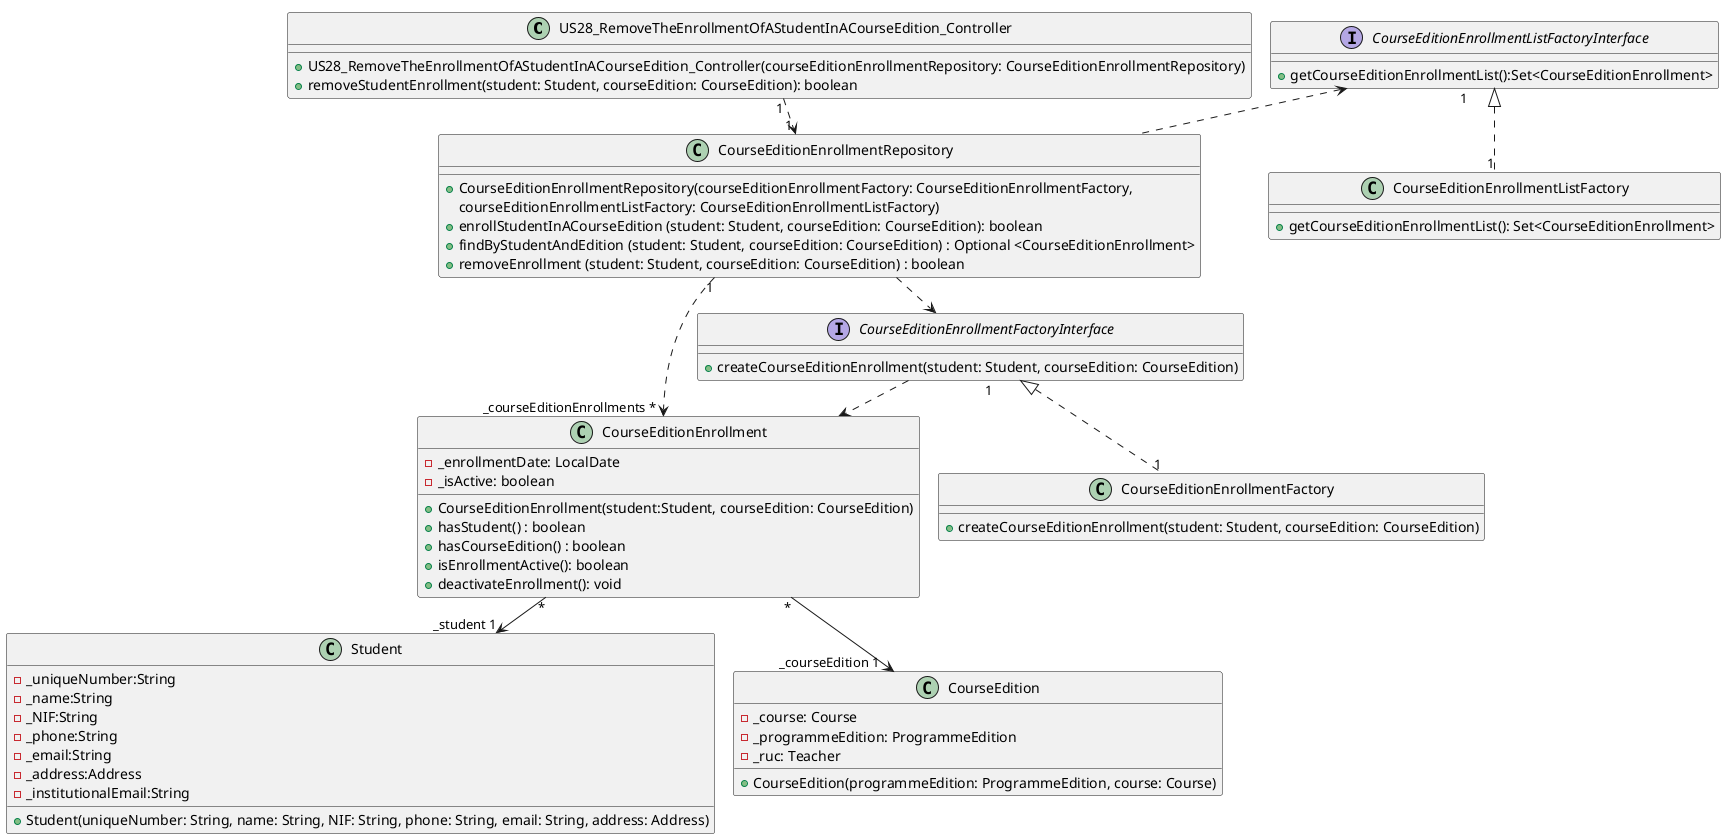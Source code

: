 @startuml
!pragma layout smetana

class US28_RemoveTheEnrollmentOfAStudentInACourseEdition_Controller {
    +US28_RemoveTheEnrollmentOfAStudentInACourseEdition_Controller(courseEditionEnrollmentRepository: CourseEditionEnrollmentRepository)
    +removeStudentEnrollment(student: Student, courseEdition: CourseEdition): boolean
}

class CourseEditionEnrollment {
    -_enrollmentDate: LocalDate
    -_isActive: boolean
    +CourseEditionEnrollment(student:Student, courseEdition: CourseEdition)
    +hasStudent() : boolean
    +hasCourseEdition() : boolean
    +isEnrollmentActive(): boolean
    +deactivateEnrollment(): void
}

class CourseEditionEnrollmentRepository {
    +CourseEditionEnrollmentRepository(courseEditionEnrollmentFactory: CourseEditionEnrollmentFactory,
    courseEditionEnrollmentListFactory: CourseEditionEnrollmentListFactory)
    +enrollStudentInACourseEdition (student: Student, courseEdition: CourseEdition): boolean
    +findByStudentAndEdition (student: Student, courseEdition: CourseEdition) : Optional <CourseEditionEnrollment>
    +removeEnrollment (student: Student, courseEdition: CourseEdition) : boolean
}

class Student {
    -_uniqueNumber:String
    -_name:String
    -_NIF:String
    -_phone:String
    -_email:String
    -_address:Address
    -_institutionalEmail:String
    +Student(uniqueNumber: String, name: String, NIF: String, phone: String, email: String, address: Address)
}

class CourseEdition {
    -_course: Course
    -_programmeEdition: ProgrammeEdition
    -_ruc: Teacher
    +CourseEdition(programmeEdition: ProgrammeEdition, course: Course)
}

class CourseEditionEnrollmentFactory {
    +createCourseEditionEnrollment(student: Student, courseEdition: CourseEdition)
}

class CourseEditionEnrollmentListFactory{
+getCourseEditionEnrollmentList(): Set<CourseEditionEnrollment>
}

interface CourseEditionEnrollmentFactoryInterface{
    +createCourseEditionEnrollment(student: Student, courseEdition: CourseEdition)
}
interface CourseEditionEnrollmentListFactoryInterface{
+getCourseEditionEnrollmentList():Set<CourseEditionEnrollment>
}


CourseEditionEnrollment "*" --> "_student 1" Student
CourseEditionEnrollment "*" --> "_courseEdition 1    " CourseEdition
CourseEditionEnrollmentRepository"1"..> "    _courseEditionEnrollments *  "CourseEditionEnrollment
US28_RemoveTheEnrollmentOfAStudentInACourseEdition_Controller "1" ..> "1 " CourseEditionEnrollmentRepository
CourseEditionEnrollmentFactoryInterface "1        " <|.. "1" CourseEditionEnrollmentFactory
CourseEditionEnrollmentListFactoryInterface "1        " <|.. "1" CourseEditionEnrollmentListFactory
CourseEditionEnrollmentRepository ..> CourseEditionEnrollmentFactoryInterface
CourseEditionEnrollmentFactoryInterface ..> CourseEditionEnrollment
CourseEditionEnrollmentRepository .u.> CourseEditionEnrollmentListFactoryInterface

@enduml
